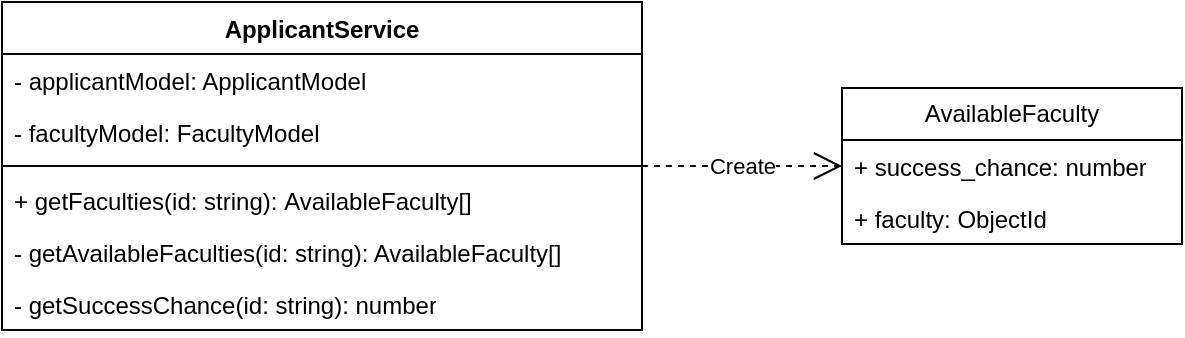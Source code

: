 <mxfile version="21.1.5" type="device">
  <diagram name="Страница 1" id="YqkLxYyU9oGeG_8LAE8O">
    <mxGraphModel dx="1246" dy="697" grid="1" gridSize="10" guides="1" tooltips="1" connect="1" arrows="1" fold="1" page="1" pageScale="1" pageWidth="827" pageHeight="1169" math="0" shadow="0">
      <root>
        <mxCell id="0" />
        <mxCell id="1" parent="0" />
        <mxCell id="O4nQT0LoY3DEUEd8zhfF-1" value="ApplicantService" style="swimlane;fontStyle=1;align=center;verticalAlign=top;childLayout=stackLayout;horizontal=1;startSize=26;horizontalStack=0;resizeParent=1;resizeParentMax=0;resizeLast=0;collapsible=1;marginBottom=0;whiteSpace=wrap;html=1;" vertex="1" parent="1">
          <mxGeometry x="120" y="250" width="320" height="164" as="geometry" />
        </mxCell>
        <mxCell id="O4nQT0LoY3DEUEd8zhfF-2" value="- applicantModel&lt;span style=&quot;background-color: initial;&quot;&gt;: ApplicantModel&lt;/span&gt;" style="text;strokeColor=none;fillColor=none;align=left;verticalAlign=top;spacingLeft=4;spacingRight=4;overflow=hidden;rotatable=0;points=[[0,0.5],[1,0.5]];portConstraint=eastwest;whiteSpace=wrap;html=1;" vertex="1" parent="O4nQT0LoY3DEUEd8zhfF-1">
          <mxGeometry y="26" width="320" height="26" as="geometry" />
        </mxCell>
        <mxCell id="O4nQT0LoY3DEUEd8zhfF-8" value="- facultyModel&lt;span style=&quot;background-color: initial;&quot;&gt;: FacultyModel&lt;/span&gt;" style="text;strokeColor=none;fillColor=none;align=left;verticalAlign=top;spacingLeft=4;spacingRight=4;overflow=hidden;rotatable=0;points=[[0,0.5],[1,0.5]];portConstraint=eastwest;whiteSpace=wrap;html=1;" vertex="1" parent="O4nQT0LoY3DEUEd8zhfF-1">
          <mxGeometry y="52" width="320" height="26" as="geometry" />
        </mxCell>
        <mxCell id="O4nQT0LoY3DEUEd8zhfF-3" value="" style="line;strokeWidth=1;fillColor=none;align=left;verticalAlign=middle;spacingTop=-1;spacingLeft=3;spacingRight=3;rotatable=0;labelPosition=right;points=[];portConstraint=eastwest;strokeColor=inherit;" vertex="1" parent="O4nQT0LoY3DEUEd8zhfF-1">
          <mxGeometry y="78" width="320" height="8" as="geometry" />
        </mxCell>
        <mxCell id="O4nQT0LoY3DEUEd8zhfF-4" value="+&amp;nbsp;getFaculties&lt;span style=&quot;background-color: initial;&quot;&gt;(id: string):&amp;nbsp;&lt;/span&gt;AvailableFaculty[]" style="text;strokeColor=none;fillColor=none;align=left;verticalAlign=top;spacingLeft=4;spacingRight=4;overflow=hidden;rotatable=0;points=[[0,0.5],[1,0.5]];portConstraint=eastwest;whiteSpace=wrap;html=1;" vertex="1" parent="O4nQT0LoY3DEUEd8zhfF-1">
          <mxGeometry y="86" width="320" height="26" as="geometry" />
        </mxCell>
        <mxCell id="O4nQT0LoY3DEUEd8zhfF-5" value="- getAvailableFaculties&lt;span style=&quot;background-color: initial;&quot;&gt;(id: string): AvailableFaculty[]&lt;/span&gt;" style="text;strokeColor=none;fillColor=none;align=left;verticalAlign=top;spacingLeft=4;spacingRight=4;overflow=hidden;rotatable=0;points=[[0,0.5],[1,0.5]];portConstraint=eastwest;whiteSpace=wrap;html=1;" vertex="1" parent="O4nQT0LoY3DEUEd8zhfF-1">
          <mxGeometry y="112" width="320" height="26" as="geometry" />
        </mxCell>
        <mxCell id="O4nQT0LoY3DEUEd8zhfF-6" value="- getSuccessChance&lt;span style=&quot;background-color: initial;&quot;&gt;(id: string): number&lt;/span&gt;" style="text;strokeColor=none;fillColor=none;align=left;verticalAlign=top;spacingLeft=4;spacingRight=4;overflow=hidden;rotatable=0;points=[[0,0.5],[1,0.5]];portConstraint=eastwest;whiteSpace=wrap;html=1;" vertex="1" parent="O4nQT0LoY3DEUEd8zhfF-1">
          <mxGeometry y="138" width="320" height="26" as="geometry" />
        </mxCell>
        <mxCell id="O4nQT0LoY3DEUEd8zhfF-9" value="AvailableFaculty" style="swimlane;fontStyle=0;childLayout=stackLayout;horizontal=1;startSize=26;fillColor=none;horizontalStack=0;resizeParent=1;resizeParentMax=0;resizeLast=0;collapsible=1;marginBottom=0;whiteSpace=wrap;html=1;" vertex="1" parent="1">
          <mxGeometry x="540" y="293" width="170" height="78" as="geometry" />
        </mxCell>
        <mxCell id="O4nQT0LoY3DEUEd8zhfF-10" value="+ success_chance: number" style="text;strokeColor=none;fillColor=none;align=left;verticalAlign=top;spacingLeft=4;spacingRight=4;overflow=hidden;rotatable=0;points=[[0,0.5],[1,0.5]];portConstraint=eastwest;whiteSpace=wrap;html=1;" vertex="1" parent="O4nQT0LoY3DEUEd8zhfF-9">
          <mxGeometry y="26" width="170" height="26" as="geometry" />
        </mxCell>
        <mxCell id="O4nQT0LoY3DEUEd8zhfF-12" value="+ faculty: ObjectId" style="text;strokeColor=none;fillColor=none;align=left;verticalAlign=top;spacingLeft=4;spacingRight=4;overflow=hidden;rotatable=0;points=[[0,0.5],[1,0.5]];portConstraint=eastwest;whiteSpace=wrap;html=1;" vertex="1" parent="O4nQT0LoY3DEUEd8zhfF-9">
          <mxGeometry y="52" width="170" height="26" as="geometry" />
        </mxCell>
        <mxCell id="O4nQT0LoY3DEUEd8zhfF-13" value="Create" style="endArrow=open;endSize=12;dashed=1;html=1;rounded=0;edgeStyle=orthogonalEdgeStyle;curved=1;" edge="1" parent="1" source="O4nQT0LoY3DEUEd8zhfF-1" target="O4nQT0LoY3DEUEd8zhfF-9">
          <mxGeometry width="160" relative="1" as="geometry">
            <mxPoint x="260" y="410" as="sourcePoint" />
            <mxPoint x="420" y="410" as="targetPoint" />
          </mxGeometry>
        </mxCell>
      </root>
    </mxGraphModel>
  </diagram>
</mxfile>
